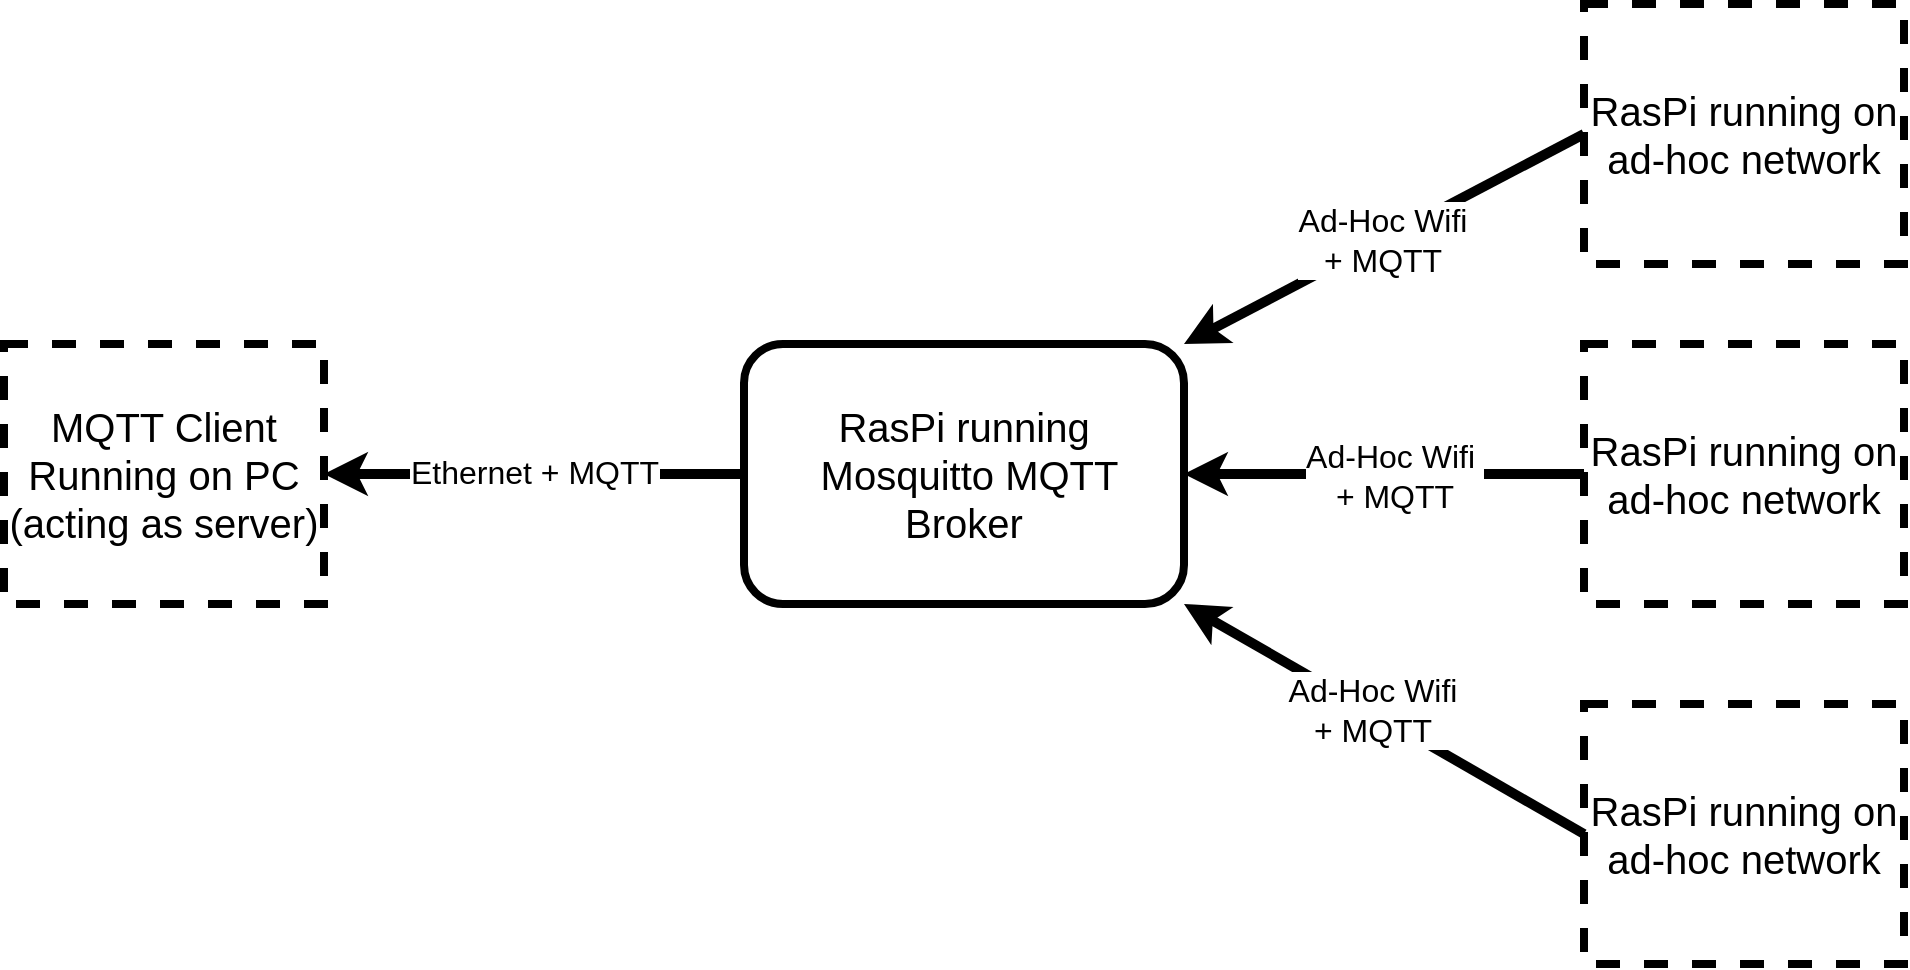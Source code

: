 <mxfile version="23.1.5" type="device">
  <diagram name="Page-1" id="2SB512Xy5rw6dS17T2yn">
    <mxGraphModel dx="1900" dy="717" grid="1" gridSize="10" guides="1" tooltips="1" connect="1" arrows="1" fold="1" page="1" pageScale="1" pageWidth="850" pageHeight="1100" math="0" shadow="0">
      <root>
        <mxCell id="0" />
        <mxCell id="1" parent="0" />
        <mxCell id="QBFX9BkrajCrm4kx_A1q-1" value="&lt;font style=&quot;font-size: 20px;&quot;&gt;RasPi running&lt;br&gt;&amp;nbsp;Mosquitto MQTT Broker&lt;/font&gt;" style="rounded=1;whiteSpace=wrap;html=1;strokeWidth=4;" vertex="1" parent="1">
          <mxGeometry x="330" y="320" width="220" height="130" as="geometry" />
        </mxCell>
        <mxCell id="QBFX9BkrajCrm4kx_A1q-3" value="" style="endArrow=classic;html=1;rounded=0;entryX=1;entryY=0.5;entryDx=0;entryDy=0;strokeWidth=5;exitX=0;exitY=0.5;exitDx=0;exitDy=0;" edge="1" parent="1" source="QBFX9BkrajCrm4kx_A1q-6" target="QBFX9BkrajCrm4kx_A1q-1">
          <mxGeometry width="50" height="50" relative="1" as="geometry">
            <mxPoint x="730" y="385" as="sourcePoint" />
            <mxPoint x="730" y="330" as="targetPoint" />
          </mxGeometry>
        </mxCell>
        <mxCell id="QBFX9BkrajCrm4kx_A1q-13" value="&lt;font style=&quot;font-size: 16px;&quot;&gt;Ad-Hoc Wifi&amp;nbsp;&lt;br&gt;+ MQTT&lt;br&gt;&lt;/font&gt;" style="edgeLabel;html=1;align=center;verticalAlign=middle;resizable=0;points=[];" vertex="1" connectable="0" parent="QBFX9BkrajCrm4kx_A1q-3">
          <mxGeometry x="-0.048" y="1" relative="1" as="geometry">
            <mxPoint as="offset" />
          </mxGeometry>
        </mxCell>
        <mxCell id="QBFX9BkrajCrm4kx_A1q-4" value="" style="endArrow=classic;html=1;rounded=0;entryX=1;entryY=0.5;entryDx=0;entryDy=0;strokeWidth=5;exitX=0;exitY=0.5;exitDx=0;exitDy=0;" edge="1" parent="1" source="QBFX9BkrajCrm4kx_A1q-1" target="QBFX9BkrajCrm4kx_A1q-5">
          <mxGeometry width="50" height="50" relative="1" as="geometry">
            <mxPoint x="290" y="384.5" as="sourcePoint" />
            <mxPoint x="150" y="384.5" as="targetPoint" />
          </mxGeometry>
        </mxCell>
        <mxCell id="QBFX9BkrajCrm4kx_A1q-15" value="&lt;font style=&quot;font-size: 16px;&quot;&gt;Ethernet + MQTT&lt;br&gt;&lt;/font&gt;" style="edgeLabel;html=1;align=center;verticalAlign=middle;resizable=0;points=[];" vertex="1" connectable="0" parent="QBFX9BkrajCrm4kx_A1q-4">
          <mxGeometry x="0.002" y="-1" relative="1" as="geometry">
            <mxPoint as="offset" />
          </mxGeometry>
        </mxCell>
        <mxCell id="QBFX9BkrajCrm4kx_A1q-5" value="&lt;font style=&quot;font-size: 20px;&quot;&gt;MQTT Client &lt;br&gt;Running on PC (acting as server)&lt;/font&gt;" style="rounded=0;whiteSpace=wrap;html=1;dashed=1;strokeWidth=4;" vertex="1" parent="1">
          <mxGeometry x="-40" y="320" width="160" height="130" as="geometry" />
        </mxCell>
        <mxCell id="QBFX9BkrajCrm4kx_A1q-6" value="&lt;span style=&quot;font-size: 20px;&quot;&gt;RasPi running on ad-hoc network&lt;/span&gt;" style="rounded=0;whiteSpace=wrap;html=1;dashed=1;strokeWidth=4;" vertex="1" parent="1">
          <mxGeometry x="750" y="320" width="160" height="130" as="geometry" />
        </mxCell>
        <mxCell id="QBFX9BkrajCrm4kx_A1q-7" value="&lt;span style=&quot;font-size: 20px;&quot;&gt;RasPi running on ad-hoc network&lt;/span&gt;" style="rounded=0;whiteSpace=wrap;html=1;dashed=1;strokeWidth=4;" vertex="1" parent="1">
          <mxGeometry x="750" y="150" width="160" height="130" as="geometry" />
        </mxCell>
        <mxCell id="QBFX9BkrajCrm4kx_A1q-8" value="&lt;span style=&quot;font-size: 20px;&quot;&gt;RasPi running on ad-hoc network&lt;/span&gt;" style="rounded=0;whiteSpace=wrap;html=1;dashed=1;strokeWidth=4;" vertex="1" parent="1">
          <mxGeometry x="750" y="500" width="160" height="130" as="geometry" />
        </mxCell>
        <mxCell id="QBFX9BkrajCrm4kx_A1q-9" value="" style="endArrow=classic;html=1;rounded=0;entryX=1;entryY=1;entryDx=0;entryDy=0;strokeWidth=5;exitX=0;exitY=0.5;exitDx=0;exitDy=0;" edge="1" parent="1" source="QBFX9BkrajCrm4kx_A1q-8" target="QBFX9BkrajCrm4kx_A1q-1">
          <mxGeometry width="50" height="50" relative="1" as="geometry">
            <mxPoint x="730" y="550" as="sourcePoint" />
            <mxPoint x="530" y="550" as="targetPoint" />
          </mxGeometry>
        </mxCell>
        <mxCell id="QBFX9BkrajCrm4kx_A1q-14" value="&lt;font style=&quot;font-size: 16px;&quot;&gt;Ad-Hoc Wifi&lt;br&gt;+ MQTT&lt;br&gt;&lt;/font&gt;" style="edgeLabel;html=1;align=center;verticalAlign=middle;resizable=0;points=[];" vertex="1" connectable="0" parent="QBFX9BkrajCrm4kx_A1q-9">
          <mxGeometry x="0.065" y="-1" relative="1" as="geometry">
            <mxPoint as="offset" />
          </mxGeometry>
        </mxCell>
        <mxCell id="QBFX9BkrajCrm4kx_A1q-10" value="" style="endArrow=classic;html=1;rounded=0;entryX=1;entryY=0;entryDx=0;entryDy=0;strokeWidth=5;exitX=0;exitY=0.5;exitDx=0;exitDy=0;" edge="1" parent="1" source="QBFX9BkrajCrm4kx_A1q-7" target="QBFX9BkrajCrm4kx_A1q-1">
          <mxGeometry width="50" height="50" relative="1" as="geometry">
            <mxPoint x="740" y="240" as="sourcePoint" />
            <mxPoint x="540" y="240" as="targetPoint" />
          </mxGeometry>
        </mxCell>
        <mxCell id="QBFX9BkrajCrm4kx_A1q-11" value="&lt;font style=&quot;font-size: 16px;&quot;&gt;Ad-Hoc Wifi&lt;br&gt;+ MQTT&lt;br&gt;&lt;/font&gt;" style="edgeLabel;html=1;align=center;verticalAlign=middle;resizable=0;points=[];" vertex="1" connectable="0" parent="QBFX9BkrajCrm4kx_A1q-10">
          <mxGeometry x="0.011" relative="1" as="geometry">
            <mxPoint as="offset" />
          </mxGeometry>
        </mxCell>
      </root>
    </mxGraphModel>
  </diagram>
</mxfile>

